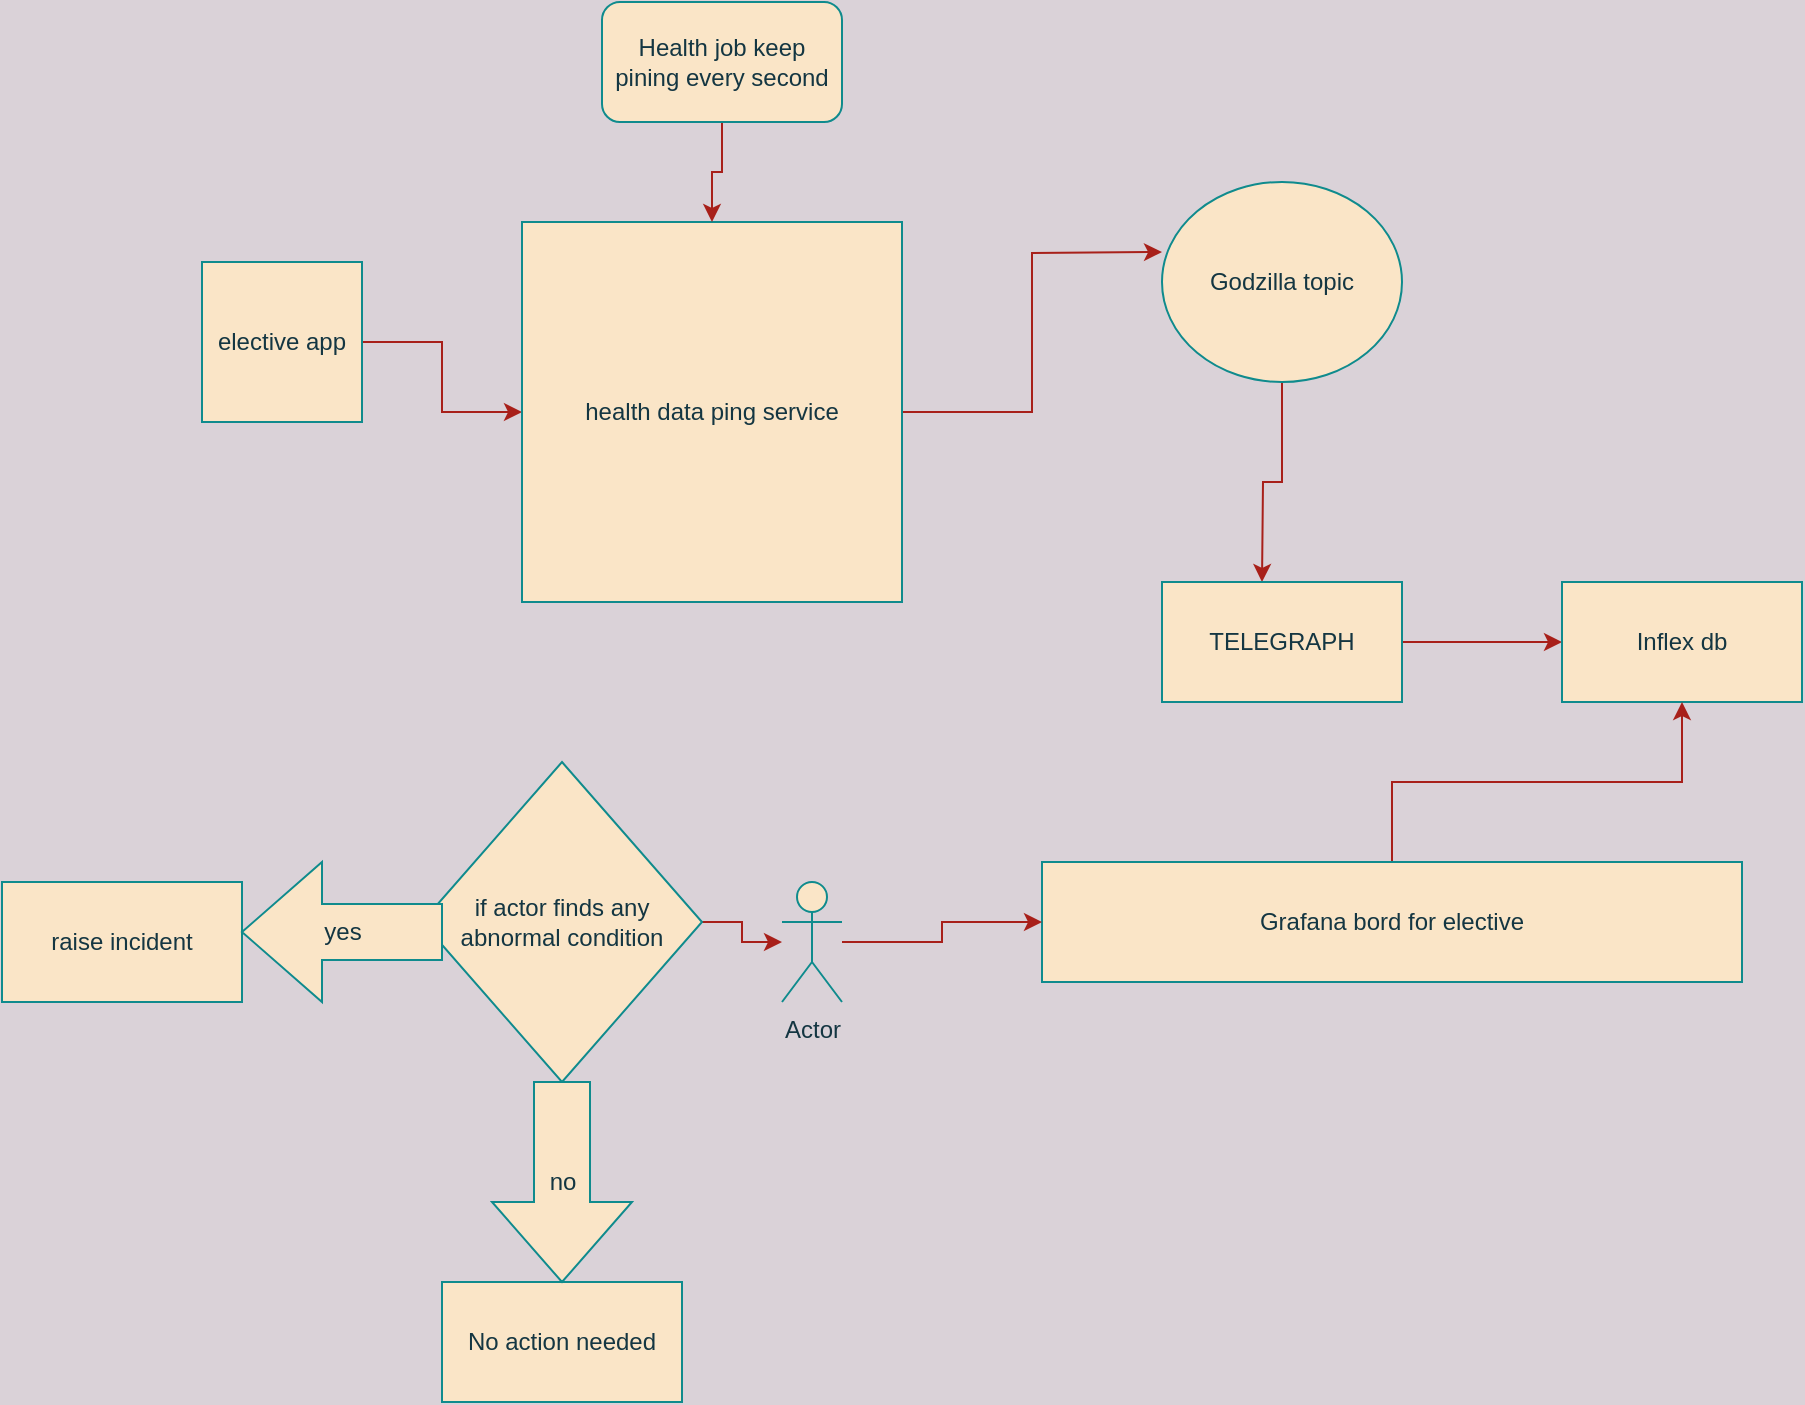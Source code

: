 <mxfile version="16.2.4" type="github">
  <diagram id="vfrO2TYfFIwcyNWsNxCn" name="Page-1">
    <mxGraphModel dx="1250" dy="643" grid="1" gridSize="10" guides="1" tooltips="1" connect="1" arrows="1" fold="1" page="1" pageScale="1" pageWidth="850" pageHeight="1100" background="#DAD2D8" math="0" shadow="0">
      <root>
        <mxCell id="0" />
        <mxCell id="1" parent="0" />
        <mxCell id="8z_1amubBo9I-_fpy1Ep-9" value="" style="edgeStyle=orthogonalEdgeStyle;rounded=0;orthogonalLoop=1;jettySize=auto;html=1;labelBackgroundColor=#DAD2D8;strokeColor=#A8201A;fontColor=#143642;" edge="1" parent="1" source="8z_1amubBo9I-_fpy1Ep-1" target="8z_1amubBo9I-_fpy1Ep-6">
          <mxGeometry relative="1" as="geometry" />
        </mxCell>
        <mxCell id="8z_1amubBo9I-_fpy1Ep-1" value="elective app" style="whiteSpace=wrap;html=1;aspect=fixed;fillColor=#FAE5C7;strokeColor=#0F8B8D;fontColor=#143642;" vertex="1" parent="1">
          <mxGeometry x="110" y="230" width="80" height="80" as="geometry" />
        </mxCell>
        <mxCell id="8z_1amubBo9I-_fpy1Ep-8" value="" style="edgeStyle=orthogonalEdgeStyle;rounded=0;orthogonalLoop=1;jettySize=auto;html=1;labelBackgroundColor=#DAD2D8;strokeColor=#A8201A;fontColor=#143642;" edge="1" parent="1" source="8z_1amubBo9I-_fpy1Ep-6">
          <mxGeometry relative="1" as="geometry">
            <mxPoint x="590" y="225" as="targetPoint" />
          </mxGeometry>
        </mxCell>
        <mxCell id="8z_1amubBo9I-_fpy1Ep-6" value="health data ping service" style="whiteSpace=wrap;html=1;aspect=fixed;fillColor=#FAE5C7;strokeColor=#0F8B8D;fontColor=#143642;" vertex="1" parent="1">
          <mxGeometry x="270" y="210" width="190" height="190" as="geometry" />
        </mxCell>
        <mxCell id="8z_1amubBo9I-_fpy1Ep-16" value="" style="edgeStyle=orthogonalEdgeStyle;rounded=0;orthogonalLoop=1;jettySize=auto;html=1;labelBackgroundColor=#DAD2D8;strokeColor=#A8201A;fontColor=#143642;" edge="1" parent="1" source="8z_1amubBo9I-_fpy1Ep-11">
          <mxGeometry relative="1" as="geometry">
            <mxPoint x="640" y="390" as="targetPoint" />
          </mxGeometry>
        </mxCell>
        <mxCell id="8z_1amubBo9I-_fpy1Ep-11" value="Godzilla topic" style="ellipse;whiteSpace=wrap;html=1;fillColor=#FAE5C7;strokeColor=#0F8B8D;fontColor=#143642;" vertex="1" parent="1">
          <mxGeometry x="590" y="190" width="120" height="100" as="geometry" />
        </mxCell>
        <mxCell id="8z_1amubBo9I-_fpy1Ep-14" value="" style="edgeStyle=orthogonalEdgeStyle;rounded=0;orthogonalLoop=1;jettySize=auto;html=1;labelBackgroundColor=#DAD2D8;strokeColor=#A8201A;fontColor=#143642;" edge="1" parent="1" source="8z_1amubBo9I-_fpy1Ep-13" target="8z_1amubBo9I-_fpy1Ep-6">
          <mxGeometry relative="1" as="geometry" />
        </mxCell>
        <mxCell id="8z_1amubBo9I-_fpy1Ep-13" value="Health job keep pining every second" style="rounded=1;whiteSpace=wrap;html=1;fillColor=#FAE5C7;strokeColor=#0F8B8D;fontColor=#143642;" vertex="1" parent="1">
          <mxGeometry x="310" y="100" width="120" height="60" as="geometry" />
        </mxCell>
        <mxCell id="8z_1amubBo9I-_fpy1Ep-19" value="" style="edgeStyle=orthogonalEdgeStyle;rounded=0;orthogonalLoop=1;jettySize=auto;html=1;labelBackgroundColor=#DAD2D8;strokeColor=#A8201A;fontColor=#143642;" edge="1" parent="1" source="8z_1amubBo9I-_fpy1Ep-17" target="8z_1amubBo9I-_fpy1Ep-18">
          <mxGeometry relative="1" as="geometry" />
        </mxCell>
        <mxCell id="8z_1amubBo9I-_fpy1Ep-17" value="TELEGRAPH" style="rounded=0;whiteSpace=wrap;html=1;fillColor=#FAE5C7;strokeColor=#0F8B8D;fontColor=#143642;" vertex="1" parent="1">
          <mxGeometry x="590" y="390" width="120" height="60" as="geometry" />
        </mxCell>
        <mxCell id="8z_1amubBo9I-_fpy1Ep-18" value="Inflex db" style="whiteSpace=wrap;html=1;rounded=0;fillColor=#FAE5C7;strokeColor=#0F8B8D;fontColor=#143642;" vertex="1" parent="1">
          <mxGeometry x="790" y="390" width="120" height="60" as="geometry" />
        </mxCell>
        <mxCell id="8z_1amubBo9I-_fpy1Ep-21" style="edgeStyle=orthogonalEdgeStyle;rounded=0;orthogonalLoop=1;jettySize=auto;html=1;labelBackgroundColor=#DAD2D8;strokeColor=#A8201A;fontColor=#143642;" edge="1" parent="1" source="8z_1amubBo9I-_fpy1Ep-20" target="8z_1amubBo9I-_fpy1Ep-18">
          <mxGeometry relative="1" as="geometry">
            <mxPoint x="830" y="460" as="targetPoint" />
          </mxGeometry>
        </mxCell>
        <mxCell id="8z_1amubBo9I-_fpy1Ep-20" value="Grafana bord for elective" style="rounded=0;whiteSpace=wrap;html=1;fillColor=#FAE5C7;strokeColor=#0F8B8D;fontColor=#143642;" vertex="1" parent="1">
          <mxGeometry x="530" y="530" width="350" height="60" as="geometry" />
        </mxCell>
        <mxCell id="8z_1amubBo9I-_fpy1Ep-23" value="" style="edgeStyle=orthogonalEdgeStyle;rounded=0;orthogonalLoop=1;jettySize=auto;html=1;labelBackgroundColor=#DAD2D8;strokeColor=#A8201A;fontColor=#143642;" edge="1" parent="1" source="8z_1amubBo9I-_fpy1Ep-22" target="8z_1amubBo9I-_fpy1Ep-20">
          <mxGeometry relative="1" as="geometry" />
        </mxCell>
        <mxCell id="8z_1amubBo9I-_fpy1Ep-22" value="Actor" style="shape=umlActor;verticalLabelPosition=bottom;verticalAlign=top;html=1;outlineConnect=0;fillColor=#FAE5C7;strokeColor=#0F8B8D;fontColor=#143642;" vertex="1" parent="1">
          <mxGeometry x="400" y="540" width="30" height="60" as="geometry" />
        </mxCell>
        <mxCell id="8z_1amubBo9I-_fpy1Ep-25" value="" style="edgeStyle=orthogonalEdgeStyle;rounded=0;orthogonalLoop=1;jettySize=auto;html=1;labelBackgroundColor=#DAD2D8;strokeColor=#A8201A;fontColor=#143642;" edge="1" parent="1" source="8z_1amubBo9I-_fpy1Ep-24" target="8z_1amubBo9I-_fpy1Ep-22">
          <mxGeometry relative="1" as="geometry" />
        </mxCell>
        <mxCell id="8z_1amubBo9I-_fpy1Ep-24" value="if actor finds any abnormal condition" style="rhombus;whiteSpace=wrap;html=1;fillColor=#FAE5C7;strokeColor=#0F8B8D;fontColor=#143642;" vertex="1" parent="1">
          <mxGeometry x="220" y="480" width="140" height="160" as="geometry" />
        </mxCell>
        <mxCell id="8z_1amubBo9I-_fpy1Ep-26" value="raise incident" style="whiteSpace=wrap;html=1;fillColor=#FAE5C7;strokeColor=#0F8B8D;fontColor=#143642;" vertex="1" parent="1">
          <mxGeometry x="10" y="540" width="120" height="60" as="geometry" />
        </mxCell>
        <mxCell id="8z_1amubBo9I-_fpy1Ep-28" value="No action needed" style="whiteSpace=wrap;html=1;fillColor=#FAE5C7;strokeColor=#0F8B8D;fontColor=#143642;" vertex="1" parent="1">
          <mxGeometry x="230" y="740" width="120" height="60" as="geometry" />
        </mxCell>
        <mxCell id="8z_1amubBo9I-_fpy1Ep-32" value="yes" style="html=1;shadow=0;dashed=0;align=center;verticalAlign=middle;shape=mxgraph.arrows2.arrow;dy=0.6;dx=40;flipH=1;notch=0;fillColor=#FAE5C7;strokeColor=#0F8B8D;fontColor=#143642;" vertex="1" parent="1">
          <mxGeometry x="130" y="530" width="100" height="70" as="geometry" />
        </mxCell>
        <mxCell id="8z_1amubBo9I-_fpy1Ep-35" value="no" style="html=1;shadow=0;dashed=0;align=center;verticalAlign=middle;shape=mxgraph.arrows2.arrow;dy=0.6;dx=40;direction=south;notch=0;fillColor=#FAE5C7;strokeColor=#0F8B8D;fontColor=#143642;" vertex="1" parent="1">
          <mxGeometry x="255" y="640" width="70" height="100" as="geometry" />
        </mxCell>
      </root>
    </mxGraphModel>
  </diagram>
</mxfile>
